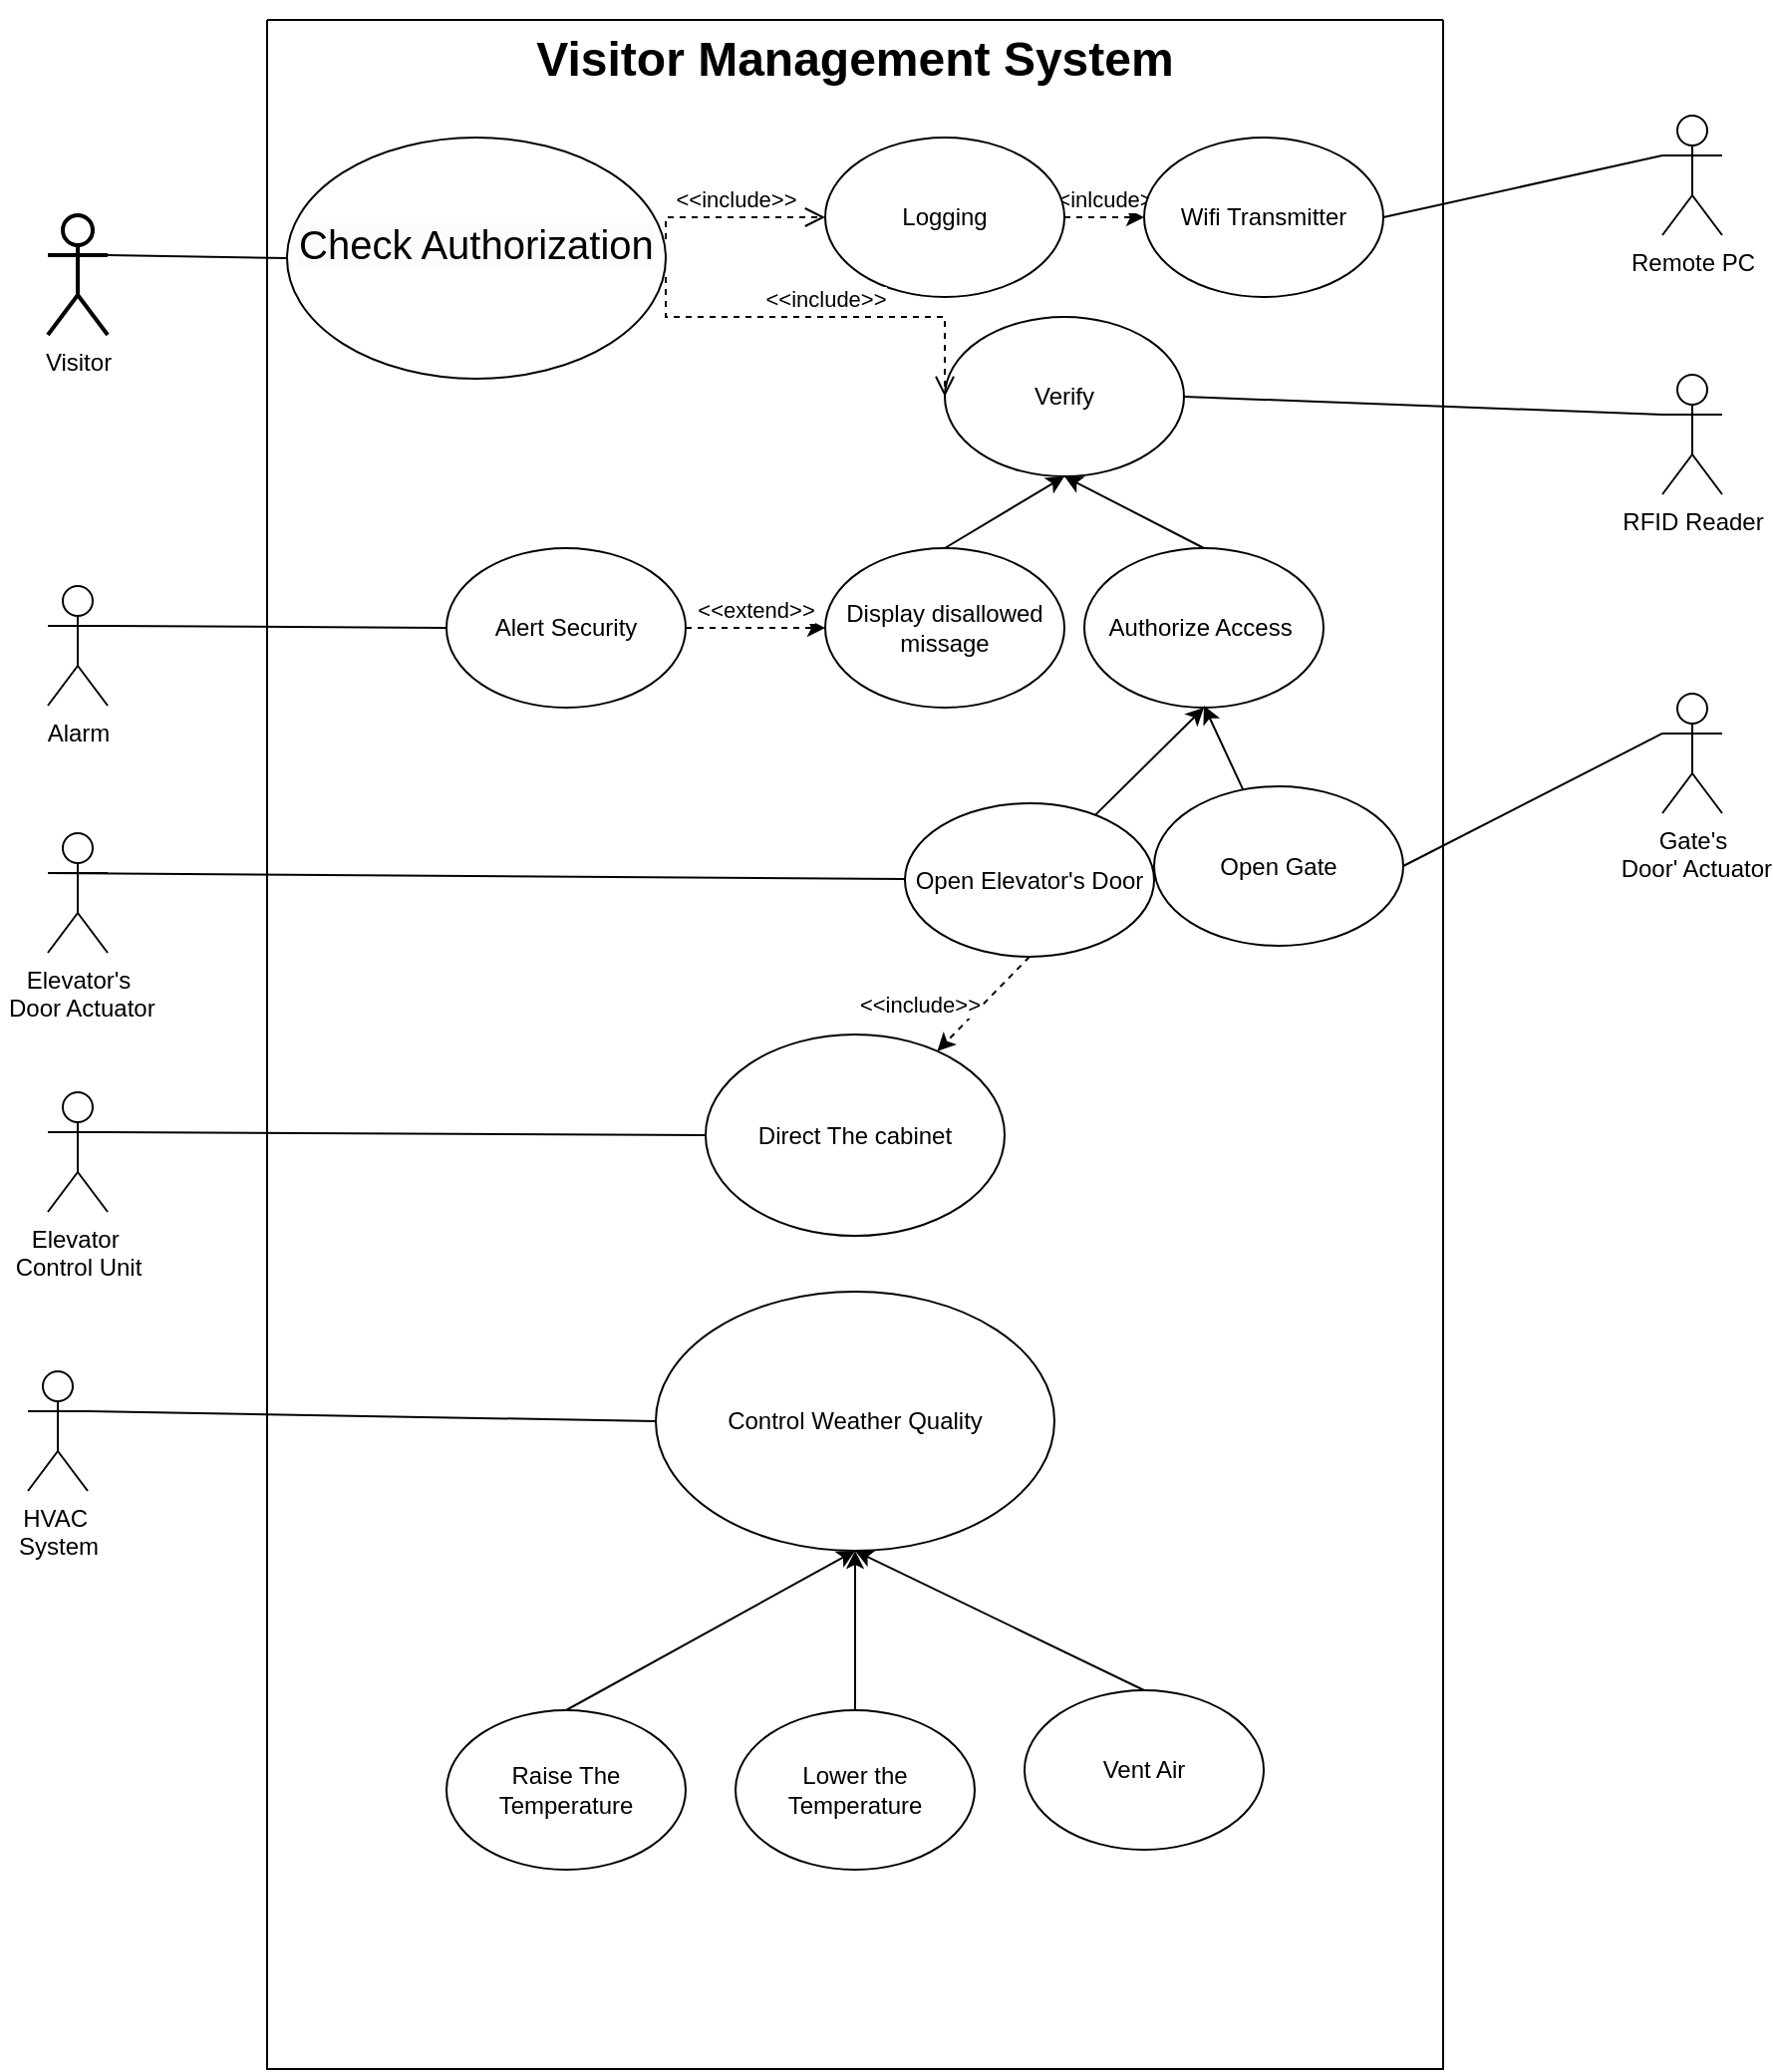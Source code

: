 <mxfile version="21.1.1" type="github">
  <diagram name="Page-1" id="iEeeSzX-YQJRWRYtdSwe">
    <mxGraphModel dx="2442" dy="832" grid="1" gridSize="10" guides="1" tooltips="1" connect="1" arrows="1" fold="1" page="1" pageScale="1" pageWidth="827" pageHeight="1169" math="0" shadow="0">
      <root>
        <mxCell id="0" />
        <mxCell id="1" parent="0" />
        <mxCell id="w2PyvuTRh5ASNS8WfvtD-1" value="" style="swimlane;startSize=0;" vertex="1" parent="1">
          <mxGeometry x="90" y="122" width="590" height="1028" as="geometry" />
        </mxCell>
        <mxCell id="w2PyvuTRh5ASNS8WfvtD-3" value="&lt;h1&gt;Visitor Management System&lt;/h1&gt;" style="text;html=1;strokeColor=none;fillColor=none;spacing=5;spacingTop=-20;whiteSpace=wrap;overflow=hidden;rounded=0;align=center;" vertex="1" parent="w2PyvuTRh5ASNS8WfvtD-1">
          <mxGeometry width="590" height="120" as="geometry" />
        </mxCell>
        <mxCell id="w2PyvuTRh5ASNS8WfvtD-14" value="&#xa;&lt;span style=&quot;color: rgb(0, 0, 0); font-family: Helvetica; font-size: 20px; font-style: normal; font-variant-ligatures: normal; font-variant-caps: normal; font-weight: 400; letter-spacing: normal; orphans: 2; text-align: center; text-indent: 0px; text-transform: none; widows: 2; word-spacing: 0px; -webkit-text-stroke-width: 0px; background-color: rgb(251, 251, 251); text-decoration-thickness: initial; text-decoration-style: initial; text-decoration-color: initial; float: none; display: inline !important;&quot;&gt;Check Authorization&lt;/span&gt;&#xa;&#xa;" style="ellipse;whiteSpace=wrap;html=1;" vertex="1" parent="w2PyvuTRh5ASNS8WfvtD-1">
          <mxGeometry x="10" y="59" width="190" height="121" as="geometry" />
        </mxCell>
        <mxCell id="w2PyvuTRh5ASNS8WfvtD-15" value="Verify" style="ellipse;whiteSpace=wrap;html=1;" vertex="1" parent="w2PyvuTRh5ASNS8WfvtD-1">
          <mxGeometry x="340" y="149" width="120" height="80" as="geometry" />
        </mxCell>
        <mxCell id="w2PyvuTRh5ASNS8WfvtD-39" value="&amp;lt;&amp;lt;inlcude&amp;gt;&amp;gt;" style="edgeStyle=orthogonalEdgeStyle;rounded=0;orthogonalLoop=1;jettySize=auto;html=1;dashed=1;jumpStyle=none;labelBorderColor=none;labelPosition=center;verticalLabelPosition=top;align=center;verticalAlign=bottom;" edge="1" parent="w2PyvuTRh5ASNS8WfvtD-1" source="w2PyvuTRh5ASNS8WfvtD-16" target="w2PyvuTRh5ASNS8WfvtD-35">
          <mxGeometry relative="1" as="geometry" />
        </mxCell>
        <mxCell id="w2PyvuTRh5ASNS8WfvtD-16" value="Logging" style="ellipse;whiteSpace=wrap;html=1;" vertex="1" parent="w2PyvuTRh5ASNS8WfvtD-1">
          <mxGeometry x="280" y="59" width="120" height="80" as="geometry" />
        </mxCell>
        <mxCell id="w2PyvuTRh5ASNS8WfvtD-17" value="&amp;lt;&amp;lt;include&amp;gt;&amp;gt;" style="html=1;verticalAlign=bottom;endArrow=open;dashed=1;endSize=8;edgeStyle=elbowEdgeStyle;elbow=vertical;curved=0;rounded=0;strokeWidth=1;entryX=0;entryY=0.5;entryDx=0;entryDy=0;" edge="1" parent="w2PyvuTRh5ASNS8WfvtD-1" target="w2PyvuTRh5ASNS8WfvtD-16">
          <mxGeometry relative="1" as="geometry">
            <mxPoint x="200" y="110" as="sourcePoint" />
            <mxPoint x="250" y="119" as="targetPoint" />
            <Array as="points">
              <mxPoint x="220" y="99" />
              <mxPoint x="280" y="109" />
            </Array>
          </mxGeometry>
        </mxCell>
        <mxCell id="w2PyvuTRh5ASNS8WfvtD-31" value="&amp;lt;&amp;lt;include&amp;gt;&amp;gt;" style="html=1;verticalAlign=bottom;endArrow=open;dashed=1;endSize=8;edgeStyle=elbowEdgeStyle;elbow=vertical;curved=0;rounded=0;entryX=0;entryY=0.5;entryDx=0;entryDy=0;" edge="1" parent="w2PyvuTRh5ASNS8WfvtD-1" target="w2PyvuTRh5ASNS8WfvtD-15">
          <mxGeometry relative="1" as="geometry">
            <mxPoint x="200" y="129" as="sourcePoint" />
            <mxPoint x="280" y="129" as="targetPoint" />
            <Array as="points">
              <mxPoint x="270" y="149" />
            </Array>
          </mxGeometry>
        </mxCell>
        <mxCell id="w2PyvuTRh5ASNS8WfvtD-35" value="Wifi Transmitter" style="ellipse;whiteSpace=wrap;html=1;" vertex="1" parent="w2PyvuTRh5ASNS8WfvtD-1">
          <mxGeometry x="440" y="59" width="120" height="80" as="geometry" />
        </mxCell>
        <mxCell id="w2PyvuTRh5ASNS8WfvtD-45" value="Display disallowed missage" style="ellipse;whiteSpace=wrap;html=1;" vertex="1" parent="w2PyvuTRh5ASNS8WfvtD-1">
          <mxGeometry x="280" y="265" width="120" height="80" as="geometry" />
        </mxCell>
        <mxCell id="w2PyvuTRh5ASNS8WfvtD-46" value="Authorize Access&amp;nbsp;" style="ellipse;whiteSpace=wrap;html=1;" vertex="1" parent="w2PyvuTRh5ASNS8WfvtD-1">
          <mxGeometry x="410" y="265" width="120" height="80" as="geometry" />
        </mxCell>
        <mxCell id="w2PyvuTRh5ASNS8WfvtD-47" value="" style="endArrow=classic;html=1;rounded=0;exitX=0.5;exitY=0;exitDx=0;exitDy=0;entryX=0.5;entryY=1;entryDx=0;entryDy=0;" edge="1" parent="w2PyvuTRh5ASNS8WfvtD-1" source="w2PyvuTRh5ASNS8WfvtD-45" target="w2PyvuTRh5ASNS8WfvtD-15">
          <mxGeometry width="50" height="50" relative="1" as="geometry">
            <mxPoint x="340" y="269" as="sourcePoint" />
            <mxPoint x="390" y="219" as="targetPoint" />
          </mxGeometry>
        </mxCell>
        <mxCell id="w2PyvuTRh5ASNS8WfvtD-48" value="" style="endArrow=classic;html=1;rounded=0;exitX=0.5;exitY=0;exitDx=0;exitDy=0;entryX=0.5;entryY=1;entryDx=0;entryDy=0;" edge="1" parent="w2PyvuTRh5ASNS8WfvtD-1" source="w2PyvuTRh5ASNS8WfvtD-46" target="w2PyvuTRh5ASNS8WfvtD-15">
          <mxGeometry width="50" height="50" relative="1" as="geometry">
            <mxPoint x="470" y="299" as="sourcePoint" />
            <mxPoint x="520" y="249" as="targetPoint" />
          </mxGeometry>
        </mxCell>
        <mxCell id="w2PyvuTRh5ASNS8WfvtD-52" value="&amp;lt;&amp;lt;extend&amp;gt;&amp;gt;" style="edgeStyle=orthogonalEdgeStyle;rounded=0;orthogonalLoop=1;jettySize=auto;html=1;exitX=1;exitY=0.5;exitDx=0;exitDy=0;entryX=0;entryY=0.5;entryDx=0;entryDy=0;dashed=1;labelPosition=center;verticalLabelPosition=top;align=center;verticalAlign=bottom;" edge="1" parent="w2PyvuTRh5ASNS8WfvtD-1" source="w2PyvuTRh5ASNS8WfvtD-49" target="w2PyvuTRh5ASNS8WfvtD-45">
          <mxGeometry relative="1" as="geometry" />
        </mxCell>
        <mxCell id="w2PyvuTRh5ASNS8WfvtD-49" value="Alert Security" style="ellipse;whiteSpace=wrap;html=1;" vertex="1" parent="w2PyvuTRh5ASNS8WfvtD-1">
          <mxGeometry x="90" y="265" width="120" height="80" as="geometry" />
        </mxCell>
        <mxCell id="w2PyvuTRh5ASNS8WfvtD-91" value="" style="rounded=0;orthogonalLoop=1;jettySize=auto;html=1;" edge="1" parent="w2PyvuTRh5ASNS8WfvtD-1" source="w2PyvuTRh5ASNS8WfvtD-55">
          <mxGeometry relative="1" as="geometry">
            <mxPoint x="470" y="344" as="targetPoint" />
          </mxGeometry>
        </mxCell>
        <mxCell id="w2PyvuTRh5ASNS8WfvtD-55" value="Open Gate" style="ellipse;whiteSpace=wrap;html=1;" vertex="1" parent="w2PyvuTRh5ASNS8WfvtD-1">
          <mxGeometry x="445" y="384.5" width="125" height="80" as="geometry" />
        </mxCell>
        <mxCell id="w2PyvuTRh5ASNS8WfvtD-88" value="&amp;lt;&amp;lt;include&amp;gt;&amp;gt;" style="rounded=0;orthogonalLoop=1;jettySize=auto;html=1;exitX=0.5;exitY=1;exitDx=0;exitDy=0;dashed=1;labelPosition=left;verticalLabelPosition=middle;align=right;verticalAlign=middle;" edge="1" parent="w2PyvuTRh5ASNS8WfvtD-1" source="w2PyvuTRh5ASNS8WfvtD-86" target="w2PyvuTRh5ASNS8WfvtD-87">
          <mxGeometry relative="1" as="geometry" />
        </mxCell>
        <mxCell id="w2PyvuTRh5ASNS8WfvtD-92" value="" style="rounded=0;orthogonalLoop=1;jettySize=auto;html=1;entryX=0.5;entryY=1;entryDx=0;entryDy=0;" edge="1" parent="w2PyvuTRh5ASNS8WfvtD-1" source="w2PyvuTRh5ASNS8WfvtD-86" target="w2PyvuTRh5ASNS8WfvtD-46">
          <mxGeometry relative="1" as="geometry" />
        </mxCell>
        <mxCell id="w2PyvuTRh5ASNS8WfvtD-86" value="Open Elevator&#39;s Door" style="ellipse;whiteSpace=wrap;html=1;" vertex="1" parent="w2PyvuTRh5ASNS8WfvtD-1">
          <mxGeometry x="320" y="393" width="125" height="77" as="geometry" />
        </mxCell>
        <mxCell id="w2PyvuTRh5ASNS8WfvtD-87" value="Direct The cabinet" style="ellipse;whiteSpace=wrap;html=1;" vertex="1" parent="w2PyvuTRh5ASNS8WfvtD-1">
          <mxGeometry x="220" y="509" width="150" height="101" as="geometry" />
        </mxCell>
        <mxCell id="w2PyvuTRh5ASNS8WfvtD-102" value="Control Weather Quality" style="ellipse;whiteSpace=wrap;html=1;" vertex="1" parent="w2PyvuTRh5ASNS8WfvtD-1">
          <mxGeometry x="195" y="638" width="200" height="130" as="geometry" />
        </mxCell>
        <mxCell id="w2PyvuTRh5ASNS8WfvtD-107" value="Raise The Temperature" style="ellipse;whiteSpace=wrap;html=1;" vertex="1" parent="w2PyvuTRh5ASNS8WfvtD-1">
          <mxGeometry x="90" y="848" width="120" height="80" as="geometry" />
        </mxCell>
        <mxCell id="w2PyvuTRh5ASNS8WfvtD-136" value="" style="edgeStyle=orthogonalEdgeStyle;rounded=0;orthogonalLoop=1;jettySize=auto;html=1;" edge="1" parent="w2PyvuTRh5ASNS8WfvtD-1" source="w2PyvuTRh5ASNS8WfvtD-108" target="w2PyvuTRh5ASNS8WfvtD-102">
          <mxGeometry relative="1" as="geometry" />
        </mxCell>
        <mxCell id="w2PyvuTRh5ASNS8WfvtD-108" value="Lower the Temperature" style="ellipse;whiteSpace=wrap;html=1;" vertex="1" parent="w2PyvuTRh5ASNS8WfvtD-1">
          <mxGeometry x="235" y="848" width="120" height="80" as="geometry" />
        </mxCell>
        <mxCell id="w2PyvuTRh5ASNS8WfvtD-138" style="rounded=0;orthogonalLoop=1;jettySize=auto;html=1;exitX=0.5;exitY=0;exitDx=0;exitDy=0;entryX=0.5;entryY=1;entryDx=0;entryDy=0;" edge="1" parent="w2PyvuTRh5ASNS8WfvtD-1" source="w2PyvuTRh5ASNS8WfvtD-109" target="w2PyvuTRh5ASNS8WfvtD-102">
          <mxGeometry relative="1" as="geometry" />
        </mxCell>
        <mxCell id="w2PyvuTRh5ASNS8WfvtD-109" value="Vent Air" style="ellipse;whiteSpace=wrap;html=1;" vertex="1" parent="w2PyvuTRh5ASNS8WfvtD-1">
          <mxGeometry x="380" y="838" width="120" height="80" as="geometry" />
        </mxCell>
        <mxCell id="w2PyvuTRh5ASNS8WfvtD-135" value="" style="endArrow=classic;html=1;rounded=0;entryX=0.5;entryY=1;entryDx=0;entryDy=0;exitX=0.5;exitY=0;exitDx=0;exitDy=0;" edge="1" parent="w2PyvuTRh5ASNS8WfvtD-1" source="w2PyvuTRh5ASNS8WfvtD-107" target="w2PyvuTRh5ASNS8WfvtD-102">
          <mxGeometry width="50" height="50" relative="1" as="geometry">
            <mxPoint x="120" y="838" as="sourcePoint" />
            <mxPoint x="170" y="788" as="targetPoint" />
          </mxGeometry>
        </mxCell>
        <mxCell id="w2PyvuTRh5ASNS8WfvtD-2" value="Visitor" style="shape=umlActor;verticalLabelPosition=bottom;verticalAlign=top;html=1;outlineConnect=0;strokeWidth=2;" vertex="1" parent="1">
          <mxGeometry x="-20" y="220" width="30" height="60" as="geometry" />
        </mxCell>
        <mxCell id="w2PyvuTRh5ASNS8WfvtD-9" value="RFID Reader" style="shape=umlActor;verticalLabelPosition=bottom;verticalAlign=top;html=1;outlineConnect=0;" vertex="1" parent="1">
          <mxGeometry x="790" y="300" width="30" height="60" as="geometry" />
        </mxCell>
        <mxCell id="w2PyvuTRh5ASNS8WfvtD-23" value="" style="endArrow=none;html=1;rounded=0;entryX=1;entryY=0.5;entryDx=0;entryDy=0;exitX=0;exitY=0.333;exitDx=0;exitDy=0;exitPerimeter=0;" edge="1" parent="1" source="w2PyvuTRh5ASNS8WfvtD-9" target="w2PyvuTRh5ASNS8WfvtD-15">
          <mxGeometry width="50" height="50" relative="1" as="geometry">
            <mxPoint x="790" y="290" as="sourcePoint" />
            <mxPoint x="240" y="350" as="targetPoint" />
            <Array as="points" />
          </mxGeometry>
        </mxCell>
        <mxCell id="w2PyvuTRh5ASNS8WfvtD-32" value="Remote PC" style="shape=umlActor;verticalLabelPosition=bottom;verticalAlign=top;html=1;outlineConnect=0;" vertex="1" parent="1">
          <mxGeometry x="790" y="170" width="30" height="60" as="geometry" />
        </mxCell>
        <mxCell id="w2PyvuTRh5ASNS8WfvtD-41" value="" style="endArrow=none;html=1;rounded=0;exitX=1;exitY=0.333;exitDx=0;exitDy=0;exitPerimeter=0;entryX=0;entryY=0.5;entryDx=0;entryDy=0;" edge="1" parent="1" source="w2PyvuTRh5ASNS8WfvtD-2" target="w2PyvuTRh5ASNS8WfvtD-14">
          <mxGeometry width="50" height="50" relative="1" as="geometry">
            <mxPoint x="-150" y="240" as="sourcePoint" />
            <mxPoint x="-100" y="190" as="targetPoint" />
          </mxGeometry>
        </mxCell>
        <mxCell id="w2PyvuTRh5ASNS8WfvtD-43" value="" style="endArrow=none;html=1;rounded=0;exitX=1;exitY=0.5;exitDx=0;exitDy=0;entryX=0;entryY=0.333;entryDx=0;entryDy=0;entryPerimeter=0;" edge="1" parent="1" source="w2PyvuTRh5ASNS8WfvtD-35" target="w2PyvuTRh5ASNS8WfvtD-32">
          <mxGeometry width="50" height="50" relative="1" as="geometry">
            <mxPoint x="640" y="200" as="sourcePoint" />
            <mxPoint x="690" y="150" as="targetPoint" />
          </mxGeometry>
        </mxCell>
        <mxCell id="w2PyvuTRh5ASNS8WfvtD-56" value="Gate&#39;s&lt;br&gt;&amp;nbsp;Door&#39; Actuator" style="shape=umlActor;verticalLabelPosition=bottom;verticalAlign=top;html=1;outlineConnect=0;" vertex="1" parent="1">
          <mxGeometry x="790" y="460" width="30" height="60" as="geometry" />
        </mxCell>
        <mxCell id="w2PyvuTRh5ASNS8WfvtD-60" value="" style="endArrow=none;html=1;rounded=0;exitX=1;exitY=0.5;exitDx=0;exitDy=0;entryX=0;entryY=0.333;entryDx=0;entryDy=0;entryPerimeter=0;" edge="1" parent="1" source="w2PyvuTRh5ASNS8WfvtD-55" target="w2PyvuTRh5ASNS8WfvtD-56">
          <mxGeometry width="50" height="50" relative="1" as="geometry">
            <mxPoint x="650" y="410" as="sourcePoint" />
            <mxPoint x="700" y="360" as="targetPoint" />
          </mxGeometry>
        </mxCell>
        <mxCell id="w2PyvuTRh5ASNS8WfvtD-61" value="Elevator&#39;s&lt;br&gt;&amp;nbsp;Door Actuator" style="shape=umlActor;verticalLabelPosition=bottom;verticalAlign=top;html=1;outlineConnect=0;" vertex="1" parent="1">
          <mxGeometry x="-20" y="530" width="30" height="60" as="geometry" />
        </mxCell>
        <mxCell id="w2PyvuTRh5ASNS8WfvtD-67" value="" style="endArrow=none;html=1;rounded=0;entryX=0;entryY=0.333;entryDx=0;entryDy=0;entryPerimeter=0;" edge="1" parent="1" source="w2PyvuTRh5ASNS8WfvtD-86" target="w2PyvuTRh5ASNS8WfvtD-61">
          <mxGeometry width="50" height="50" relative="1" as="geometry">
            <mxPoint x="680" y="510" as="sourcePoint" />
            <mxPoint x="730" y="460" as="targetPoint" />
          </mxGeometry>
        </mxCell>
        <mxCell id="w2PyvuTRh5ASNS8WfvtD-94" value="Alarm" style="shape=umlActor;verticalLabelPosition=bottom;verticalAlign=top;html=1;outlineConnect=0;" vertex="1" parent="1">
          <mxGeometry x="-20" y="406" width="30" height="60" as="geometry" />
        </mxCell>
        <mxCell id="w2PyvuTRh5ASNS8WfvtD-98" value="" style="endArrow=none;html=1;rounded=0;exitX=1;exitY=0.333;exitDx=0;exitDy=0;exitPerimeter=0;entryX=0;entryY=0.5;entryDx=0;entryDy=0;" edge="1" parent="1" source="w2PyvuTRh5ASNS8WfvtD-94" target="w2PyvuTRh5ASNS8WfvtD-49">
          <mxGeometry width="50" height="50" relative="1" as="geometry">
            <mxPoint x="60" y="440" as="sourcePoint" />
            <mxPoint x="110" y="390" as="targetPoint" />
          </mxGeometry>
        </mxCell>
        <mxCell id="w2PyvuTRh5ASNS8WfvtD-100" value="Elevator&amp;nbsp;&lt;br&gt;Control Unit" style="shape=umlActor;verticalLabelPosition=bottom;verticalAlign=top;html=1;outlineConnect=0;" vertex="1" parent="1">
          <mxGeometry x="-20" y="660" width="30" height="60" as="geometry" />
        </mxCell>
        <mxCell id="w2PyvuTRh5ASNS8WfvtD-101" value="" style="endArrow=none;html=1;rounded=0;exitX=1;exitY=0.333;exitDx=0;exitDy=0;exitPerimeter=0;entryX=0;entryY=0.5;entryDx=0;entryDy=0;" edge="1" parent="1" source="w2PyvuTRh5ASNS8WfvtD-100" target="w2PyvuTRh5ASNS8WfvtD-87">
          <mxGeometry width="50" height="50" relative="1" as="geometry">
            <mxPoint x="130" y="720" as="sourcePoint" />
            <mxPoint x="180" y="670" as="targetPoint" />
          </mxGeometry>
        </mxCell>
        <mxCell id="w2PyvuTRh5ASNS8WfvtD-103" value="HVAC&amp;nbsp;&lt;br&gt;System" style="shape=umlActor;verticalLabelPosition=bottom;verticalAlign=top;html=1;outlineConnect=0;" vertex="1" parent="1">
          <mxGeometry x="-30" y="800" width="30" height="60" as="geometry" />
        </mxCell>
        <mxCell id="w2PyvuTRh5ASNS8WfvtD-106" value="" style="endArrow=none;html=1;rounded=0;exitX=1;exitY=0.333;exitDx=0;exitDy=0;exitPerimeter=0;entryX=0;entryY=0.5;entryDx=0;entryDy=0;" edge="1" parent="1" source="w2PyvuTRh5ASNS8WfvtD-103" target="w2PyvuTRh5ASNS8WfvtD-102">
          <mxGeometry width="50" height="50" relative="1" as="geometry">
            <mxPoint x="220" y="890" as="sourcePoint" />
            <mxPoint x="270" y="840" as="targetPoint" />
          </mxGeometry>
        </mxCell>
      </root>
    </mxGraphModel>
  </diagram>
</mxfile>
